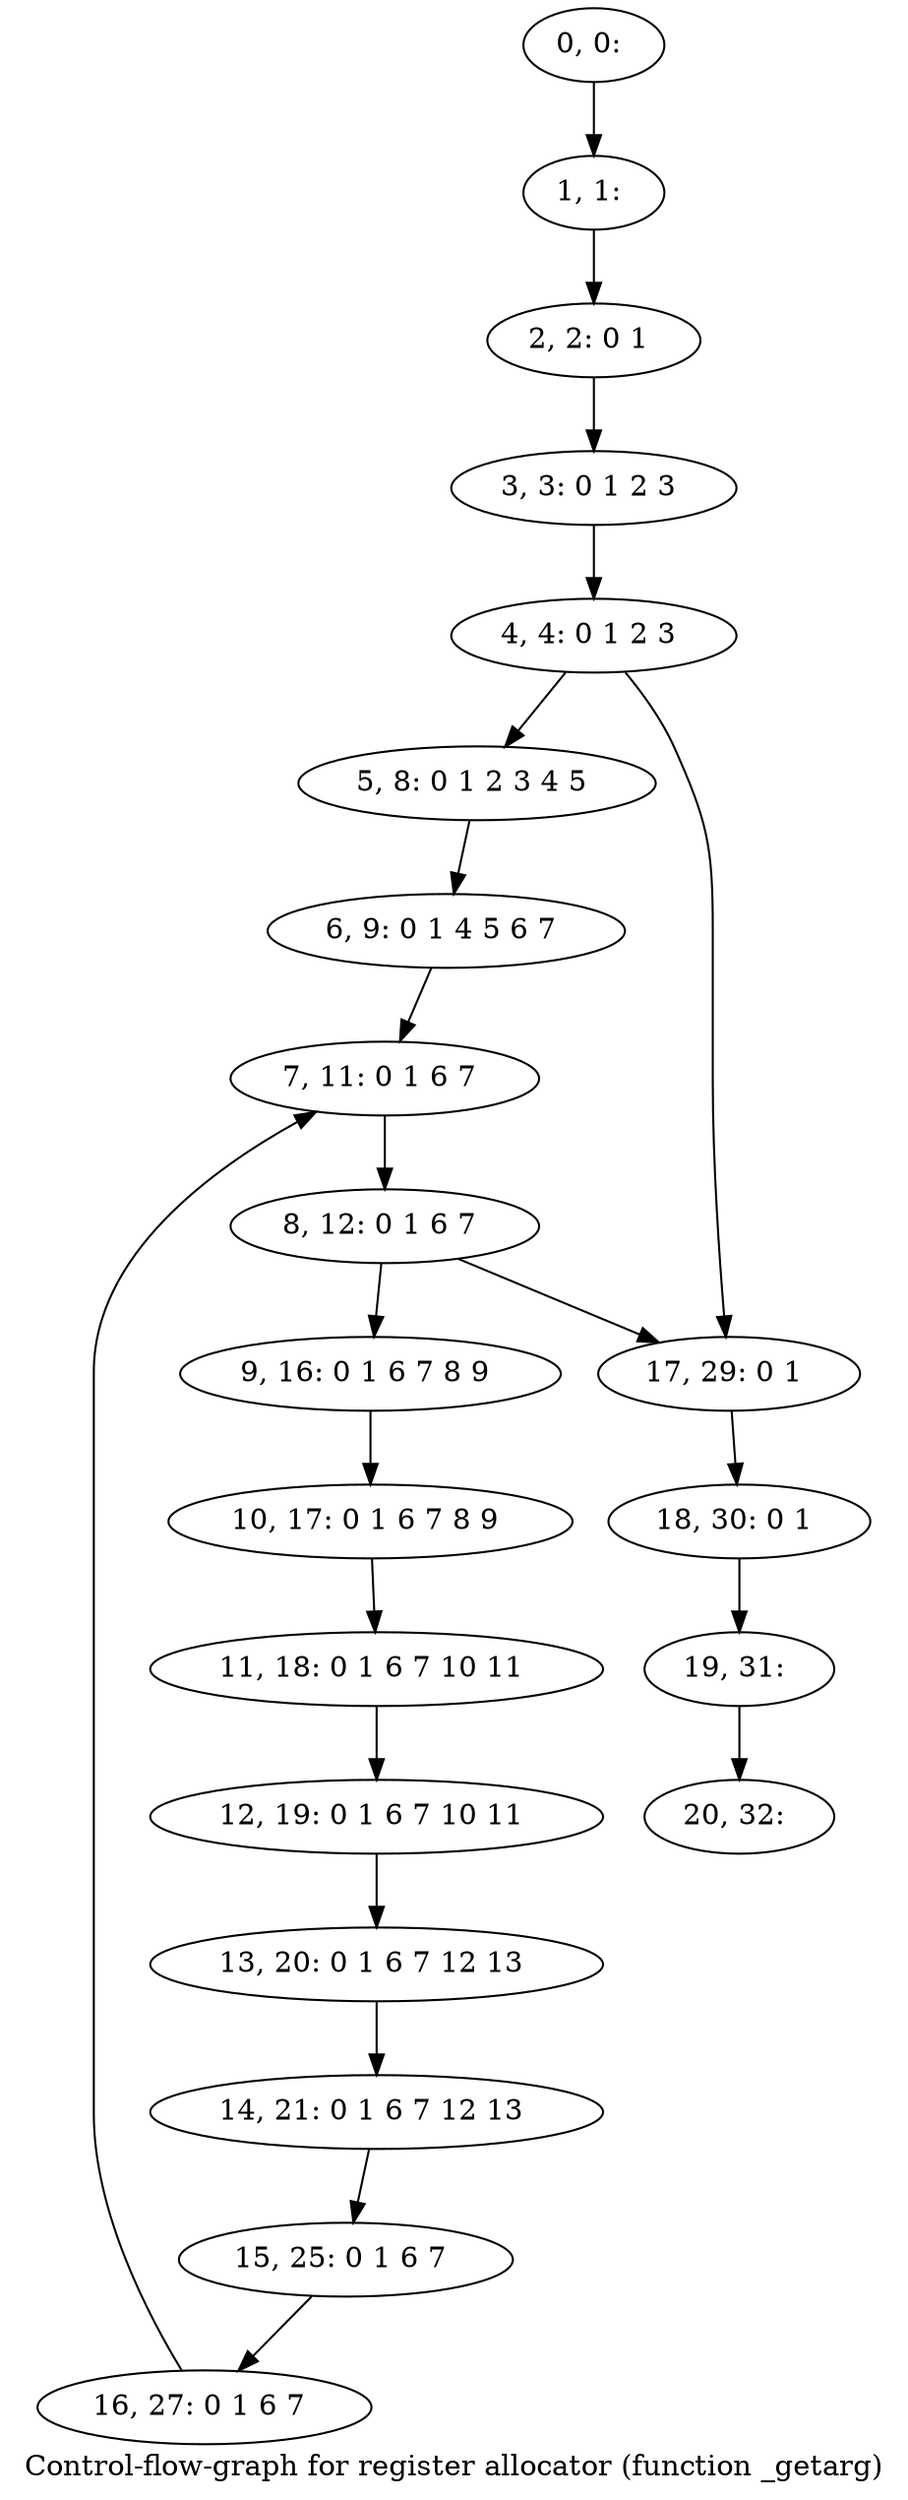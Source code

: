 digraph G {
graph [label="Control-flow-graph for register allocator (function _getarg)"]
0[label="0, 0: "];
1[label="1, 1: "];
2[label="2, 2: 0 1 "];
3[label="3, 3: 0 1 2 3 "];
4[label="4, 4: 0 1 2 3 "];
5[label="5, 8: 0 1 2 3 4 5 "];
6[label="6, 9: 0 1 4 5 6 7 "];
7[label="7, 11: 0 1 6 7 "];
8[label="8, 12: 0 1 6 7 "];
9[label="9, 16: 0 1 6 7 8 9 "];
10[label="10, 17: 0 1 6 7 8 9 "];
11[label="11, 18: 0 1 6 7 10 11 "];
12[label="12, 19: 0 1 6 7 10 11 "];
13[label="13, 20: 0 1 6 7 12 13 "];
14[label="14, 21: 0 1 6 7 12 13 "];
15[label="15, 25: 0 1 6 7 "];
16[label="16, 27: 0 1 6 7 "];
17[label="17, 29: 0 1 "];
18[label="18, 30: 0 1 "];
19[label="19, 31: "];
20[label="20, 32: "];
0->1 ;
1->2 ;
2->3 ;
3->4 ;
4->5 ;
4->17 ;
5->6 ;
6->7 ;
7->8 ;
8->9 ;
8->17 ;
9->10 ;
10->11 ;
11->12 ;
12->13 ;
13->14 ;
14->15 ;
15->16 ;
16->7 ;
17->18 ;
18->19 ;
19->20 ;
}
